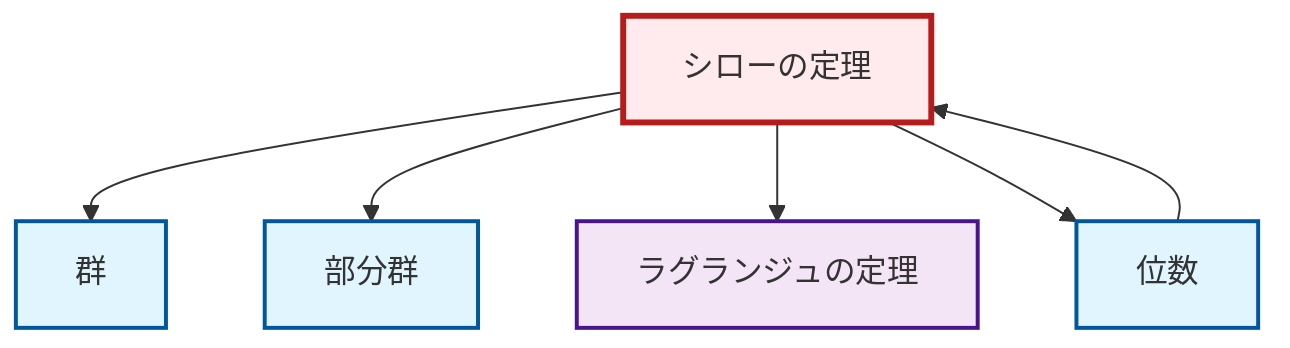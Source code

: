 graph TD
    classDef definition fill:#e1f5fe,stroke:#01579b,stroke-width:2px
    classDef theorem fill:#f3e5f5,stroke:#4a148c,stroke-width:2px
    classDef axiom fill:#fff3e0,stroke:#e65100,stroke-width:2px
    classDef example fill:#e8f5e9,stroke:#1b5e20,stroke-width:2px
    classDef current fill:#ffebee,stroke:#b71c1c,stroke-width:3px
    thm-sylow["シローの定理"]:::theorem
    def-subgroup["部分群"]:::definition
    def-group["群"]:::definition
    thm-lagrange["ラグランジュの定理"]:::theorem
    def-order["位数"]:::definition
    thm-sylow --> def-group
    thm-sylow --> def-subgroup
    thm-sylow --> thm-lagrange
    thm-sylow --> def-order
    def-order --> thm-sylow
    class thm-sylow current